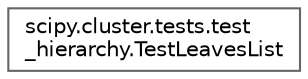 digraph "Graphical Class Hierarchy"
{
 // LATEX_PDF_SIZE
  bgcolor="transparent";
  edge [fontname=Helvetica,fontsize=10,labelfontname=Helvetica,labelfontsize=10];
  node [fontname=Helvetica,fontsize=10,shape=box,height=0.2,width=0.4];
  rankdir="LR";
  Node0 [id="Node000000",label="scipy.cluster.tests.test\l_hierarchy.TestLeavesList",height=0.2,width=0.4,color="grey40", fillcolor="white", style="filled",URL="$d5/db6/classscipy_1_1cluster_1_1tests_1_1test__hierarchy_1_1TestLeavesList.html",tooltip=" "];
}
